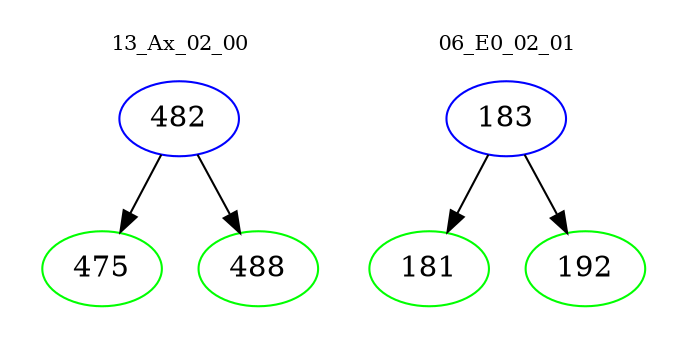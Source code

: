 digraph{
subgraph cluster_0 {
color = white
label = "13_Ax_02_00";
fontsize=10;
T0_482 [label="482", color="blue"]
T0_482 -> T0_475 [color="black"]
T0_475 [label="475", color="green"]
T0_482 -> T0_488 [color="black"]
T0_488 [label="488", color="green"]
}
subgraph cluster_1 {
color = white
label = "06_E0_02_01";
fontsize=10;
T1_183 [label="183", color="blue"]
T1_183 -> T1_181 [color="black"]
T1_181 [label="181", color="green"]
T1_183 -> T1_192 [color="black"]
T1_192 [label="192", color="green"]
}
}
